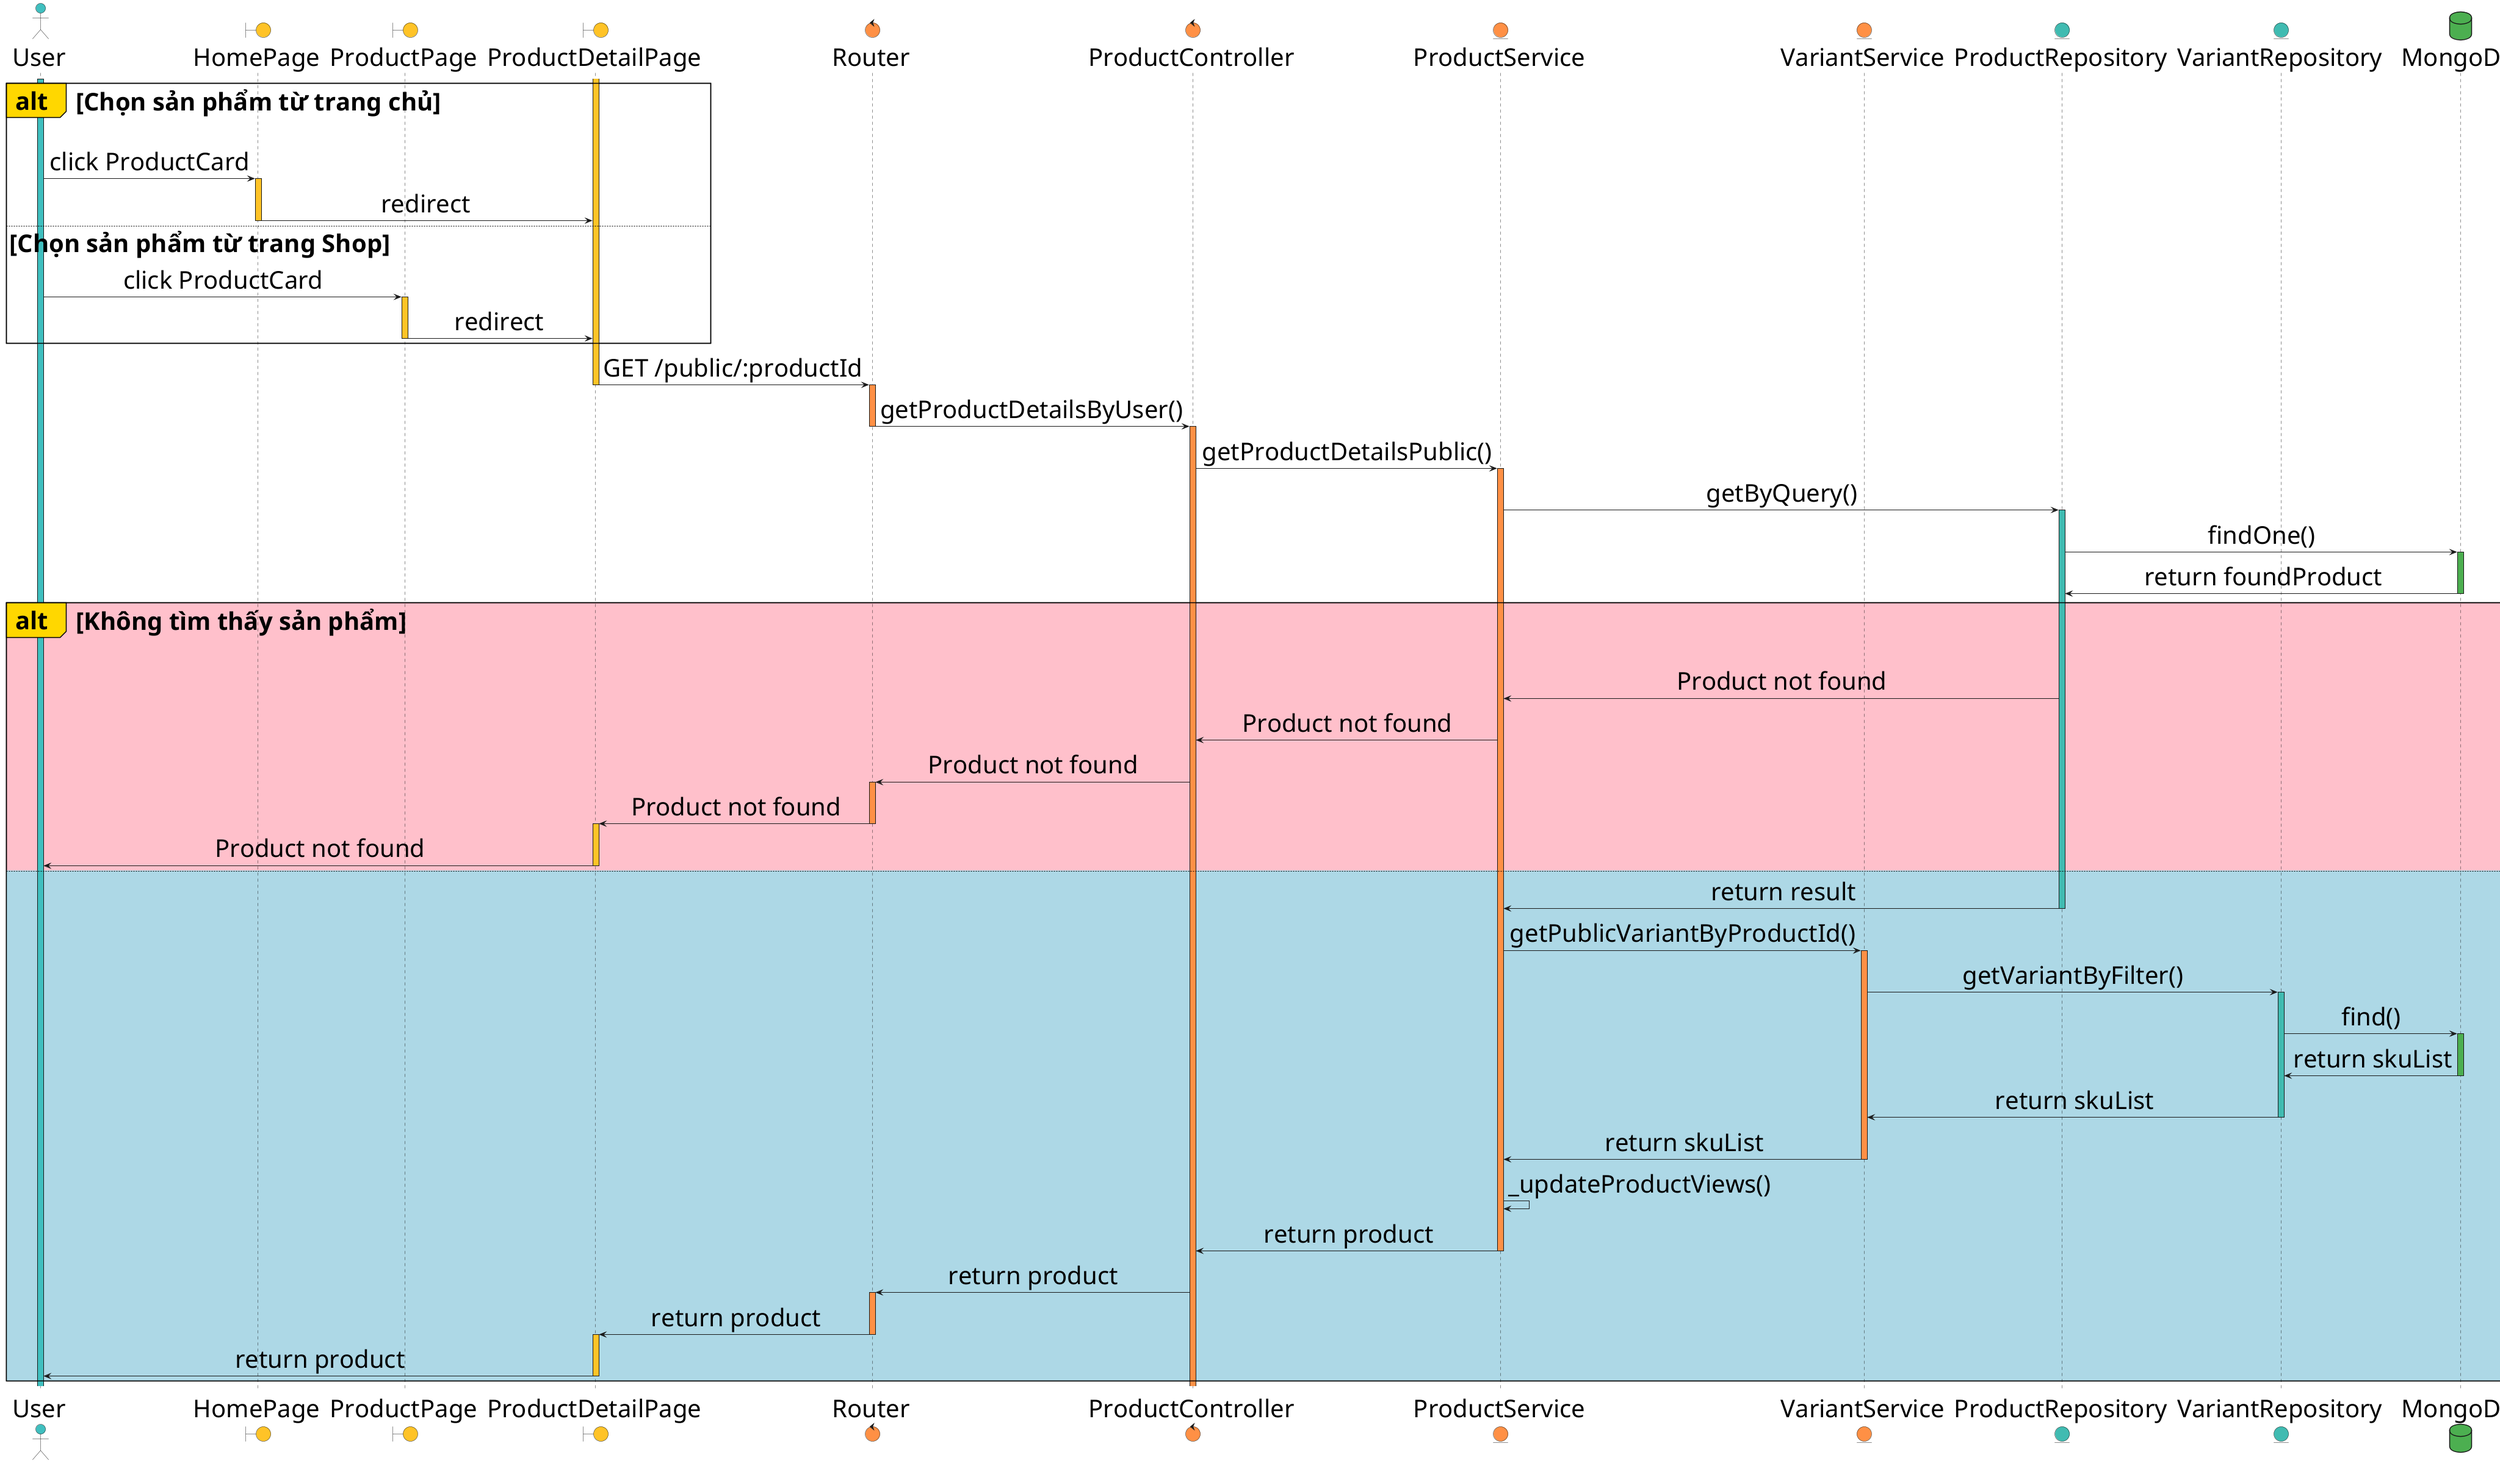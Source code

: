 @startuml

skinparam defaultFontSize 40        
skinparam SequenceMessageAlign center

actor User as User #40BFBF
boundary "HomePage" as HomePage #ffc327
boundary "ProductPage" as ProductPage #ffc327
boundary "ProductDetailPage" as PDPage #ffc327
control Router as Router #ff9045
control ProductController as ProductController #ff9045
entity ProductService as ProductService #ff9045
entity VariantService as VariantService #ff9045
entity ProductRepository as ProductRepository #40bbb1
entity VariantRepository as VariantRepository #40bbb1
database MongoDB as DB #4CAF50

activate User #40BFBF

alt#Gold Chọn sản phẩm từ trang chủ
    User -> HomePage: click ProductCard
    activate HomePage #ffc327

    HomePage -> PDPage: redirect
    deactivate HomePage
else Chọn sản phẩm từ trang Shop
    User -> ProductPage: click ProductCard
    activate ProductPage #ffc327

    ProductPage -> PDPage: redirect
    deactivate ProductPage
end
activate PDPage #ffc327

PDPage -> Router: GET /public/:productId
deactivate PDPage
activate Router #ff9045

Router -> ProductController: getProductDetailsByUser()
deactivate Router
activate ProductController #ff9045

ProductController -> ProductService: getProductDetailsPublic()
activate ProductService #ff9045

ProductService -> ProductRepository: getByQuery()
activate ProductRepository #40bbb1

ProductRepository -> DB: findOne()
activate DB #4CAF50

DB -> ProductRepository: return foundProduct
deactivate DB

alt#Gold #Pink Không tìm thấy sản phẩm
    ProductRepository -> ProductService: Product not found
    ProductService -> ProductController: Product not found
    ProductController -> Router: Product not found
    activate Router #ff9045

    Router -> PDPage: Product not found
    deactivate Router
    activate PDPage #ffc327

    PDPage -> User: Product not found
    deactivate PDPage
else #LightBlue
    ProductRepository -> ProductService: return result
    deactivate ProductRepository

    ProductService -> VariantService: getPublicVariantByProductId()
    activate VariantService #ff9045

    VariantService -> VariantRepository: getVariantByFilter()
    activate VariantRepository #40bbb1

    VariantRepository -> DB: find()
    activate DB #4CAF50

    DB -> VariantRepository: return skuList
    deactivate DB

    VariantRepository -> VariantService: return skuList
    deactivate VariantRepository

    VariantService -> ProductService: return skuList
    deactivate VariantService

    ProductService -> ProductService: _updateProductViews()
    ProductService -> ProductController: return product
    deactivate ProductService
    
    ProductController -> Router: return product
    activate Router #ff9045

    Router -> PDPage: return product
    deactivate Router
    activate PDPage #ffc327

    PDPage -> User: return product
    deactivate PDPage
end

@enduml